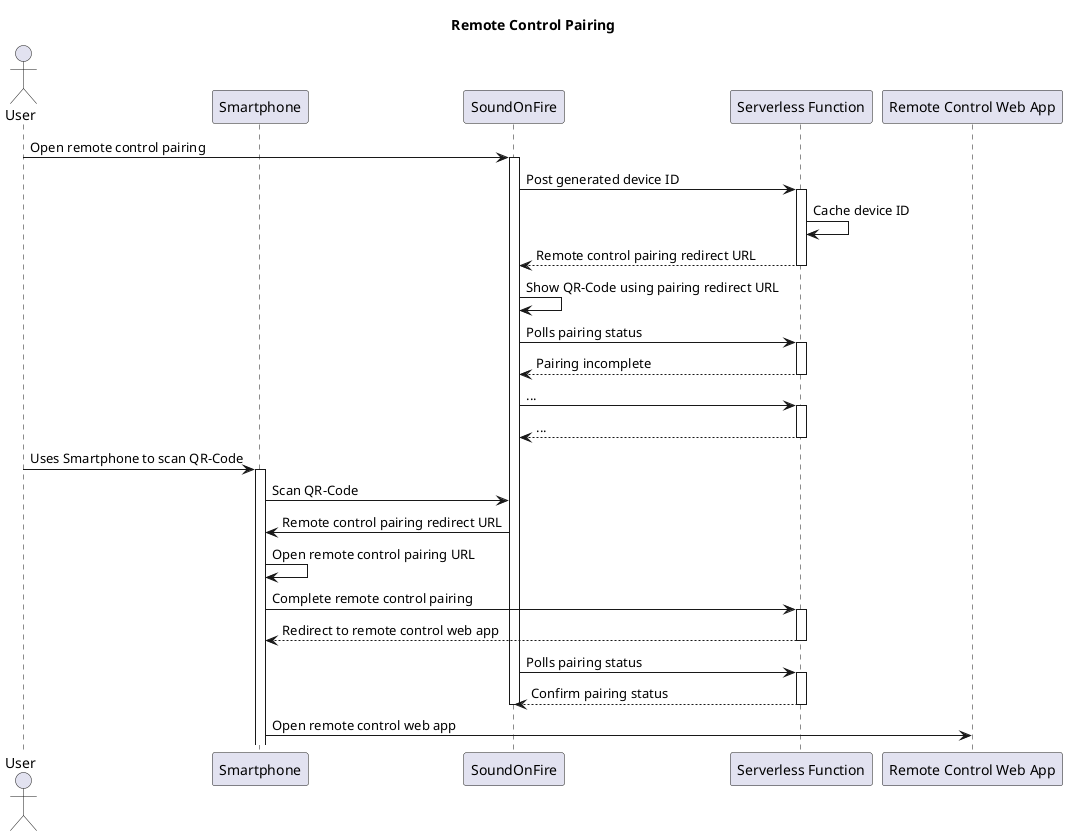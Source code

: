 @startuml
title "Remote Control Pairing"
actor User
participant "Smartphone"
participant "SoundOnFire"
participant "Serverless Function"
participant "Remote Control Web App"

User -> "SoundOnFire": Open remote control pairing
activate "SoundOnFire"
    "SoundOnFire" -> "Serverless Function": Post generated device ID
        activate "Serverless Function"
        "Serverless Function" -> "Serverless Function": Cache device ID
        return Remote control pairing redirect URL 
    "SoundOnFire" -> "SoundOnFire": Show QR-Code using pairing redirect URL
    "SoundOnFire" -> "Serverless Function": Polls pairing status
    activate "Serverless Function"
    return Pairing incomplete
    "SoundOnFire" -> "Serverless Function": ...
    activate "Serverless Function"
    return ...
    
    "User" -> "Smartphone": Uses Smartphone to scan QR-Code
    activate "Smartphone"
    "Smartphone" -> "SoundOnFire": Scan QR-Code
    "SoundOnFire" -> "Smartphone": Remote control pairing redirect URL
        "Smartphone" -> "Smartphone": Open remote control pairing URL
        "Smartphone" -> "Serverless Function": Complete remote control pairing
        activate "Serverless Function"
        return Redirect to remote control web app
    "SoundOnFire" -> "Serverless Function": Polls pairing status
        activate "Serverless Function"
        return Confirm pairing status
        deactivate "SoundOnFire"
        "Smartphone" -> "Remote Control Web App": Open remote control web app

@enduml